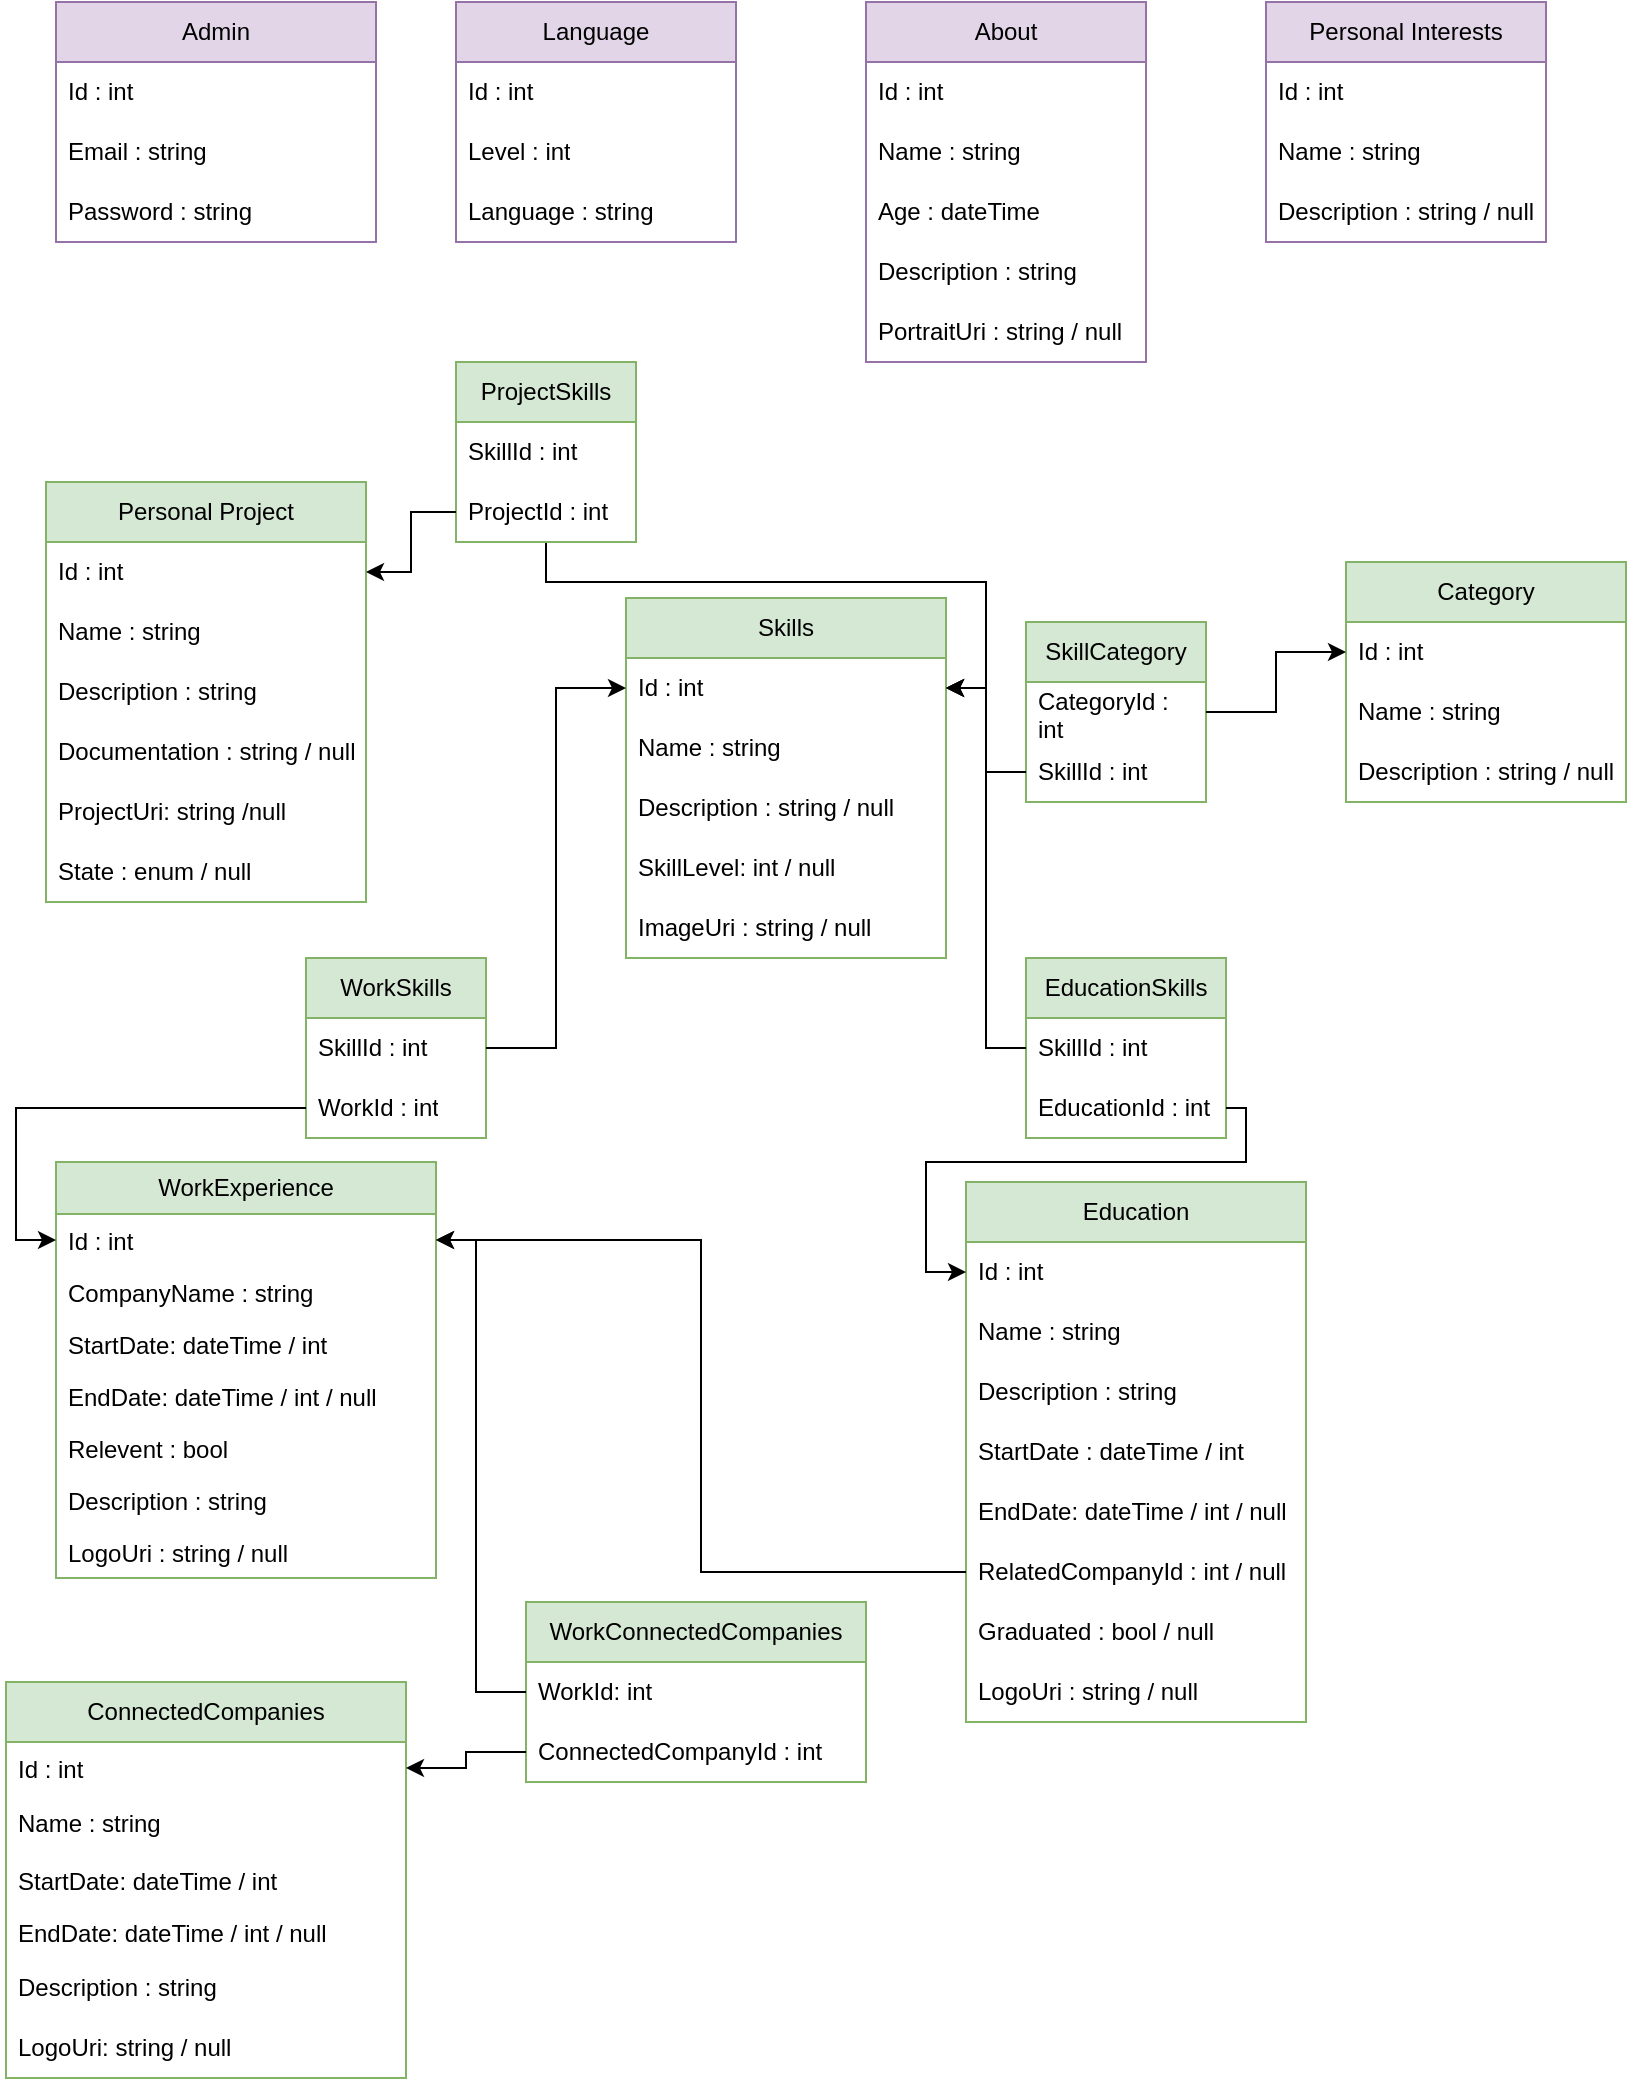 <mxfile version="24.3.0" type="github">
  <diagram name="Page-1" id="9mkFSTUzznH25_XKm-JT">
    <mxGraphModel dx="934" dy="496" grid="1" gridSize="10" guides="1" tooltips="1" connect="1" arrows="1" fold="1" page="1" pageScale="1" pageWidth="850" pageHeight="1100" math="0" shadow="0">
      <root>
        <mxCell id="0" />
        <mxCell id="1" parent="0" />
        <mxCell id="yljysEGKnH6cfGcd8ltv-1" value="Admin" style="swimlane;fontStyle=0;childLayout=stackLayout;horizontal=1;startSize=30;horizontalStack=0;resizeParent=1;resizeParentMax=0;resizeLast=0;collapsible=1;marginBottom=0;whiteSpace=wrap;html=1;fillColor=#e1d5e7;strokeColor=#9673a6;" vertex="1" parent="1">
          <mxGeometry x="35" y="40" width="160" height="120" as="geometry" />
        </mxCell>
        <mxCell id="yljysEGKnH6cfGcd8ltv-2" value="Id : int" style="text;strokeColor=none;fillColor=none;align=left;verticalAlign=middle;spacingLeft=4;spacingRight=4;overflow=hidden;points=[[0,0.5],[1,0.5]];portConstraint=eastwest;rotatable=0;whiteSpace=wrap;html=1;" vertex="1" parent="yljysEGKnH6cfGcd8ltv-1">
          <mxGeometry y="30" width="160" height="30" as="geometry" />
        </mxCell>
        <mxCell id="yljysEGKnH6cfGcd8ltv-3" value="Email : string " style="text;strokeColor=none;fillColor=none;align=left;verticalAlign=middle;spacingLeft=4;spacingRight=4;overflow=hidden;points=[[0,0.5],[1,0.5]];portConstraint=eastwest;rotatable=0;whiteSpace=wrap;html=1;" vertex="1" parent="yljysEGKnH6cfGcd8ltv-1">
          <mxGeometry y="60" width="160" height="30" as="geometry" />
        </mxCell>
        <mxCell id="yljysEGKnH6cfGcd8ltv-4" value="Password : string" style="text;strokeColor=none;fillColor=none;align=left;verticalAlign=middle;spacingLeft=4;spacingRight=4;overflow=hidden;points=[[0,0.5],[1,0.5]];portConstraint=eastwest;rotatable=0;whiteSpace=wrap;html=1;" vertex="1" parent="yljysEGKnH6cfGcd8ltv-1">
          <mxGeometry y="90" width="160" height="30" as="geometry" />
        </mxCell>
        <mxCell id="yljysEGKnH6cfGcd8ltv-8" value="WorkExperience" style="swimlane;fontStyle=0;childLayout=stackLayout;horizontal=1;startSize=26;fillColor=#d5e8d4;horizontalStack=0;resizeParent=1;resizeParentMax=0;resizeLast=0;collapsible=1;marginBottom=0;whiteSpace=wrap;html=1;strokeColor=#82b366;" vertex="1" parent="1">
          <mxGeometry x="35" y="620" width="190" height="208" as="geometry" />
        </mxCell>
        <mxCell id="yljysEGKnH6cfGcd8ltv-9" value="Id : int" style="text;strokeColor=none;fillColor=none;align=left;verticalAlign=top;spacingLeft=4;spacingRight=4;overflow=hidden;rotatable=0;points=[[0,0.5],[1,0.5]];portConstraint=eastwest;whiteSpace=wrap;html=1;" vertex="1" parent="yljysEGKnH6cfGcd8ltv-8">
          <mxGeometry y="26" width="190" height="26" as="geometry" />
        </mxCell>
        <mxCell id="yljysEGKnH6cfGcd8ltv-10" value="CompanyName : string" style="text;strokeColor=none;fillColor=none;align=left;verticalAlign=top;spacingLeft=4;spacingRight=4;overflow=hidden;rotatable=0;points=[[0,0.5],[1,0.5]];portConstraint=eastwest;whiteSpace=wrap;html=1;" vertex="1" parent="yljysEGKnH6cfGcd8ltv-8">
          <mxGeometry y="52" width="190" height="26" as="geometry" />
        </mxCell>
        <mxCell id="yljysEGKnH6cfGcd8ltv-11" value="StartDate: dateTime / int" style="text;strokeColor=none;fillColor=none;align=left;verticalAlign=top;spacingLeft=4;spacingRight=4;overflow=hidden;rotatable=0;points=[[0,0.5],[1,0.5]];portConstraint=eastwest;whiteSpace=wrap;html=1;" vertex="1" parent="yljysEGKnH6cfGcd8ltv-8">
          <mxGeometry y="78" width="190" height="26" as="geometry" />
        </mxCell>
        <mxCell id="yljysEGKnH6cfGcd8ltv-12" value="EndDate: dateTime / int / null" style="text;strokeColor=none;fillColor=none;align=left;verticalAlign=top;spacingLeft=4;spacingRight=4;overflow=hidden;rotatable=0;points=[[0,0.5],[1,0.5]];portConstraint=eastwest;whiteSpace=wrap;html=1;" vertex="1" parent="yljysEGKnH6cfGcd8ltv-8">
          <mxGeometry y="104" width="190" height="26" as="geometry" />
        </mxCell>
        <mxCell id="yljysEGKnH6cfGcd8ltv-13" value="Relevent : bool" style="text;align=left;verticalAlign=top;spacingLeft=4;spacingRight=4;overflow=hidden;rotatable=0;points=[[0,0.5],[1,0.5]];portConstraint=eastwest;whiteSpace=wrap;html=1;" vertex="1" parent="yljysEGKnH6cfGcd8ltv-8">
          <mxGeometry y="130" width="190" height="26" as="geometry" />
        </mxCell>
        <mxCell id="yljysEGKnH6cfGcd8ltv-15" value="Description : string" style="text;strokeColor=none;fillColor=none;align=left;verticalAlign=top;spacingLeft=4;spacingRight=4;overflow=hidden;rotatable=0;points=[[0,0.5],[1,0.5]];portConstraint=eastwest;whiteSpace=wrap;html=1;" vertex="1" parent="yljysEGKnH6cfGcd8ltv-8">
          <mxGeometry y="156" width="190" height="26" as="geometry" />
        </mxCell>
        <mxCell id="yljysEGKnH6cfGcd8ltv-16" value="LogoUri : string / null" style="text;strokeColor=none;fillColor=none;align=left;verticalAlign=top;spacingLeft=4;spacingRight=4;overflow=hidden;rotatable=0;points=[[0,0.5],[1,0.5]];portConstraint=eastwest;whiteSpace=wrap;html=1;" vertex="1" parent="yljysEGKnH6cfGcd8ltv-8">
          <mxGeometry y="182" width="190" height="26" as="geometry" />
        </mxCell>
        <mxCell id="yljysEGKnH6cfGcd8ltv-17" value="ConnectedCompanies" style="swimlane;fontStyle=0;childLayout=stackLayout;horizontal=1;startSize=30;horizontalStack=0;resizeParent=1;resizeParentMax=0;resizeLast=0;collapsible=1;marginBottom=0;whiteSpace=wrap;html=1;fillColor=#d5e8d4;strokeColor=#82b366;" vertex="1" parent="1">
          <mxGeometry x="10" y="880" width="200" height="198" as="geometry" />
        </mxCell>
        <mxCell id="yljysEGKnH6cfGcd8ltv-18" value="Id : int" style="text;strokeColor=none;fillColor=none;align=left;verticalAlign=top;spacingLeft=4;spacingRight=4;overflow=hidden;rotatable=0;points=[[0,0.5],[1,0.5]];portConstraint=eastwest;whiteSpace=wrap;html=1;" vertex="1" parent="yljysEGKnH6cfGcd8ltv-17">
          <mxGeometry y="30" width="200" height="26" as="geometry" />
        </mxCell>
        <mxCell id="yljysEGKnH6cfGcd8ltv-19" value="Name : string" style="text;strokeColor=none;fillColor=none;align=left;verticalAlign=middle;spacingLeft=4;spacingRight=4;overflow=hidden;points=[[0,0.5],[1,0.5]];portConstraint=eastwest;rotatable=0;whiteSpace=wrap;html=1;" vertex="1" parent="yljysEGKnH6cfGcd8ltv-17">
          <mxGeometry y="56" width="200" height="30" as="geometry" />
        </mxCell>
        <mxCell id="yljysEGKnH6cfGcd8ltv-20" value="StartDate: dateTime / int" style="text;strokeColor=none;fillColor=none;align=left;verticalAlign=top;spacingLeft=4;spacingRight=4;overflow=hidden;rotatable=0;points=[[0,0.5],[1,0.5]];portConstraint=eastwest;whiteSpace=wrap;html=1;" vertex="1" parent="yljysEGKnH6cfGcd8ltv-17">
          <mxGeometry y="86" width="200" height="26" as="geometry" />
        </mxCell>
        <mxCell id="yljysEGKnH6cfGcd8ltv-21" value="EndDate: dateTime / int / null" style="text;strokeColor=none;fillColor=none;align=left;verticalAlign=top;spacingLeft=4;spacingRight=4;overflow=hidden;rotatable=0;points=[[0,0.5],[1,0.5]];portConstraint=eastwest;whiteSpace=wrap;html=1;" vertex="1" parent="yljysEGKnH6cfGcd8ltv-17">
          <mxGeometry y="112" width="200" height="26" as="geometry" />
        </mxCell>
        <mxCell id="yljysEGKnH6cfGcd8ltv-22" value="Description : string" style="text;strokeColor=none;fillColor=none;align=left;verticalAlign=middle;spacingLeft=4;spacingRight=4;overflow=hidden;points=[[0,0.5],[1,0.5]];portConstraint=eastwest;rotatable=0;whiteSpace=wrap;html=1;" vertex="1" parent="yljysEGKnH6cfGcd8ltv-17">
          <mxGeometry y="138" width="200" height="30" as="geometry" />
        </mxCell>
        <mxCell id="yljysEGKnH6cfGcd8ltv-23" value="LogoUri: string / null" style="text;strokeColor=none;fillColor=none;align=left;verticalAlign=middle;spacingLeft=4;spacingRight=4;overflow=hidden;points=[[0,0.5],[1,0.5]];portConstraint=eastwest;rotatable=0;whiteSpace=wrap;html=1;" vertex="1" parent="yljysEGKnH6cfGcd8ltv-17">
          <mxGeometry y="168" width="200" height="30" as="geometry" />
        </mxCell>
        <mxCell id="yljysEGKnH6cfGcd8ltv-27" value="Skills" style="swimlane;fontStyle=0;childLayout=stackLayout;horizontal=1;startSize=30;horizontalStack=0;resizeParent=1;resizeParentMax=0;resizeLast=0;collapsible=1;marginBottom=0;whiteSpace=wrap;html=1;fillColor=#d5e8d4;strokeColor=#82b366;" vertex="1" parent="1">
          <mxGeometry x="320" y="338" width="160" height="180" as="geometry" />
        </mxCell>
        <mxCell id="yljysEGKnH6cfGcd8ltv-28" value="Id : int" style="text;strokeColor=none;fillColor=none;align=left;verticalAlign=middle;spacingLeft=4;spacingRight=4;overflow=hidden;points=[[0,0.5],[1,0.5]];portConstraint=eastwest;rotatable=0;whiteSpace=wrap;html=1;" vertex="1" parent="yljysEGKnH6cfGcd8ltv-27">
          <mxGeometry y="30" width="160" height="30" as="geometry" />
        </mxCell>
        <mxCell id="yljysEGKnH6cfGcd8ltv-29" value="Name : string" style="text;strokeColor=none;fillColor=none;align=left;verticalAlign=middle;spacingLeft=4;spacingRight=4;overflow=hidden;points=[[0,0.5],[1,0.5]];portConstraint=eastwest;rotatable=0;whiteSpace=wrap;html=1;" vertex="1" parent="yljysEGKnH6cfGcd8ltv-27">
          <mxGeometry y="60" width="160" height="30" as="geometry" />
        </mxCell>
        <mxCell id="yljysEGKnH6cfGcd8ltv-30" value="Description : string / null" style="text;strokeColor=none;fillColor=none;align=left;verticalAlign=middle;spacingLeft=4;spacingRight=4;overflow=hidden;points=[[0,0.5],[1,0.5]];portConstraint=eastwest;rotatable=0;whiteSpace=wrap;html=1;" vertex="1" parent="yljysEGKnH6cfGcd8ltv-27">
          <mxGeometry y="90" width="160" height="30" as="geometry" />
        </mxCell>
        <mxCell id="yljysEGKnH6cfGcd8ltv-31" value="SkillLevel: int / null" style="text;strokeColor=none;fillColor=none;align=left;verticalAlign=middle;spacingLeft=4;spacingRight=4;overflow=hidden;points=[[0,0.5],[1,0.5]];portConstraint=eastwest;rotatable=0;whiteSpace=wrap;html=1;" vertex="1" parent="yljysEGKnH6cfGcd8ltv-27">
          <mxGeometry y="120" width="160" height="30" as="geometry" />
        </mxCell>
        <mxCell id="yljysEGKnH6cfGcd8ltv-34" value="ImageUri : string / null" style="text;align=left;verticalAlign=middle;spacingLeft=4;spacingRight=4;overflow=hidden;points=[[0,0.5],[1,0.5]];portConstraint=eastwest;rotatable=0;whiteSpace=wrap;html=1;" vertex="1" parent="yljysEGKnH6cfGcd8ltv-27">
          <mxGeometry y="150" width="160" height="30" as="geometry" />
        </mxCell>
        <mxCell id="yljysEGKnH6cfGcd8ltv-44" value="Education" style="swimlane;fontStyle=0;childLayout=stackLayout;horizontal=1;startSize=30;horizontalStack=0;resizeParent=1;resizeParentMax=0;resizeLast=0;collapsible=1;marginBottom=0;whiteSpace=wrap;html=1;fillColor=#d5e8d4;strokeColor=#82b366;" vertex="1" parent="1">
          <mxGeometry x="490" y="630" width="170" height="270" as="geometry" />
        </mxCell>
        <mxCell id="yljysEGKnH6cfGcd8ltv-45" value="Id : int" style="text;strokeColor=none;fillColor=none;align=left;verticalAlign=middle;spacingLeft=4;spacingRight=4;overflow=hidden;points=[[0,0.5],[1,0.5]];portConstraint=eastwest;rotatable=0;whiteSpace=wrap;html=1;" vertex="1" parent="yljysEGKnH6cfGcd8ltv-44">
          <mxGeometry y="30" width="170" height="30" as="geometry" />
        </mxCell>
        <mxCell id="yljysEGKnH6cfGcd8ltv-46" value="Name : string" style="text;strokeColor=none;fillColor=none;align=left;verticalAlign=middle;spacingLeft=4;spacingRight=4;overflow=hidden;points=[[0,0.5],[1,0.5]];portConstraint=eastwest;rotatable=0;whiteSpace=wrap;html=1;" vertex="1" parent="yljysEGKnH6cfGcd8ltv-44">
          <mxGeometry y="60" width="170" height="30" as="geometry" />
        </mxCell>
        <mxCell id="yljysEGKnH6cfGcd8ltv-47" value="Description : string" style="text;strokeColor=none;fillColor=none;align=left;verticalAlign=middle;spacingLeft=4;spacingRight=4;overflow=hidden;points=[[0,0.5],[1,0.5]];portConstraint=eastwest;rotatable=0;whiteSpace=wrap;html=1;" vertex="1" parent="yljysEGKnH6cfGcd8ltv-44">
          <mxGeometry y="90" width="170" height="30" as="geometry" />
        </mxCell>
        <mxCell id="yljysEGKnH6cfGcd8ltv-48" value="StartDate : dateTime / int" style="text;strokeColor=none;fillColor=none;align=left;verticalAlign=middle;spacingLeft=4;spacingRight=4;overflow=hidden;points=[[0,0.5],[1,0.5]];portConstraint=eastwest;rotatable=0;whiteSpace=wrap;html=1;" vertex="1" parent="yljysEGKnH6cfGcd8ltv-44">
          <mxGeometry y="120" width="170" height="30" as="geometry" />
        </mxCell>
        <mxCell id="yljysEGKnH6cfGcd8ltv-49" value="EndDate: dateTime / int / null" style="text;strokeColor=none;fillColor=none;align=left;verticalAlign=middle;spacingLeft=4;spacingRight=4;overflow=hidden;points=[[0,0.5],[1,0.5]];portConstraint=eastwest;rotatable=0;whiteSpace=wrap;html=1;" vertex="1" parent="yljysEGKnH6cfGcd8ltv-44">
          <mxGeometry y="150" width="170" height="30" as="geometry" />
        </mxCell>
        <mxCell id="yljysEGKnH6cfGcd8ltv-50" value="RelatedCompanyId : int / null" style="text;strokeColor=none;fillColor=none;align=left;verticalAlign=middle;spacingLeft=4;spacingRight=4;overflow=hidden;points=[[0,0.5],[1,0.5]];portConstraint=eastwest;rotatable=0;whiteSpace=wrap;html=1;" vertex="1" parent="yljysEGKnH6cfGcd8ltv-44">
          <mxGeometry y="180" width="170" height="30" as="geometry" />
        </mxCell>
        <mxCell id="yljysEGKnH6cfGcd8ltv-51" value="Graduated : bool / null" style="text;align=left;verticalAlign=middle;spacingLeft=4;spacingRight=4;overflow=hidden;points=[[0,0.5],[1,0.5]];portConstraint=eastwest;rotatable=0;whiteSpace=wrap;html=1;" vertex="1" parent="yljysEGKnH6cfGcd8ltv-44">
          <mxGeometry y="210" width="170" height="30" as="geometry" />
        </mxCell>
        <mxCell id="yljysEGKnH6cfGcd8ltv-52" value="LogoUri : string / null" style="text;strokeColor=none;fillColor=none;align=left;verticalAlign=middle;spacingLeft=4;spacingRight=4;overflow=hidden;points=[[0,0.5],[1,0.5]];portConstraint=eastwest;rotatable=0;whiteSpace=wrap;html=1;" vertex="1" parent="yljysEGKnH6cfGcd8ltv-44">
          <mxGeometry y="240" width="170" height="30" as="geometry" />
        </mxCell>
        <mxCell id="yljysEGKnH6cfGcd8ltv-54" style="edgeStyle=orthogonalEdgeStyle;rounded=0;orthogonalLoop=1;jettySize=auto;html=1;entryX=1;entryY=0.5;entryDx=0;entryDy=0;" edge="1" parent="1" source="yljysEGKnH6cfGcd8ltv-50" target="yljysEGKnH6cfGcd8ltv-9">
          <mxGeometry relative="1" as="geometry" />
        </mxCell>
        <mxCell id="yljysEGKnH6cfGcd8ltv-55" value="About" style="swimlane;fontStyle=0;childLayout=stackLayout;horizontal=1;startSize=30;horizontalStack=0;resizeParent=1;resizeParentMax=0;resizeLast=0;collapsible=1;marginBottom=0;whiteSpace=wrap;html=1;fillColor=#e1d5e7;strokeColor=#9673a6;" vertex="1" parent="1">
          <mxGeometry x="440" y="40" width="140" height="180" as="geometry" />
        </mxCell>
        <mxCell id="yljysEGKnH6cfGcd8ltv-56" value="Id : int" style="text;strokeColor=none;fillColor=none;align=left;verticalAlign=middle;spacingLeft=4;spacingRight=4;overflow=hidden;points=[[0,0.5],[1,0.5]];portConstraint=eastwest;rotatable=0;whiteSpace=wrap;html=1;" vertex="1" parent="yljysEGKnH6cfGcd8ltv-55">
          <mxGeometry y="30" width="140" height="30" as="geometry" />
        </mxCell>
        <mxCell id="yljysEGKnH6cfGcd8ltv-57" value="Name : string" style="text;strokeColor=none;fillColor=none;align=left;verticalAlign=middle;spacingLeft=4;spacingRight=4;overflow=hidden;points=[[0,0.5],[1,0.5]];portConstraint=eastwest;rotatable=0;whiteSpace=wrap;html=1;" vertex="1" parent="yljysEGKnH6cfGcd8ltv-55">
          <mxGeometry y="60" width="140" height="30" as="geometry" />
        </mxCell>
        <mxCell id="yljysEGKnH6cfGcd8ltv-58" value="Age : dateTime" style="text;strokeColor=none;fillColor=none;align=left;verticalAlign=middle;spacingLeft=4;spacingRight=4;overflow=hidden;points=[[0,0.5],[1,0.5]];portConstraint=eastwest;rotatable=0;whiteSpace=wrap;html=1;" vertex="1" parent="yljysEGKnH6cfGcd8ltv-55">
          <mxGeometry y="90" width="140" height="30" as="geometry" />
        </mxCell>
        <mxCell id="yljysEGKnH6cfGcd8ltv-59" value="Description : string" style="text;strokeColor=none;fillColor=none;align=left;verticalAlign=middle;spacingLeft=4;spacingRight=4;overflow=hidden;points=[[0,0.5],[1,0.5]];portConstraint=eastwest;rotatable=0;whiteSpace=wrap;html=1;" vertex="1" parent="yljysEGKnH6cfGcd8ltv-55">
          <mxGeometry y="120" width="140" height="30" as="geometry" />
        </mxCell>
        <mxCell id="yljysEGKnH6cfGcd8ltv-60" value="PortraitUri : string / null" style="text;strokeColor=none;fillColor=none;align=left;verticalAlign=middle;spacingLeft=4;spacingRight=4;overflow=hidden;points=[[0,0.5],[1,0.5]];portConstraint=eastwest;rotatable=0;whiteSpace=wrap;html=1;" vertex="1" parent="yljysEGKnH6cfGcd8ltv-55">
          <mxGeometry y="150" width="140" height="30" as="geometry" />
        </mxCell>
        <mxCell id="yljysEGKnH6cfGcd8ltv-67" value="Language" style="swimlane;fontStyle=0;childLayout=stackLayout;horizontal=1;startSize=30;horizontalStack=0;resizeParent=1;resizeParentMax=0;resizeLast=0;collapsible=1;marginBottom=0;whiteSpace=wrap;html=1;fillColor=#e1d5e7;strokeColor=#9673a6;" vertex="1" parent="1">
          <mxGeometry x="235" y="40" width="140" height="120" as="geometry" />
        </mxCell>
        <mxCell id="yljysEGKnH6cfGcd8ltv-68" value="Id : int" style="text;strokeColor=none;fillColor=none;align=left;verticalAlign=middle;spacingLeft=4;spacingRight=4;overflow=hidden;points=[[0,0.5],[1,0.5]];portConstraint=eastwest;rotatable=0;whiteSpace=wrap;html=1;" vertex="1" parent="yljysEGKnH6cfGcd8ltv-67">
          <mxGeometry y="30" width="140" height="30" as="geometry" />
        </mxCell>
        <mxCell id="yljysEGKnH6cfGcd8ltv-70" value="Level : int" style="text;strokeColor=none;fillColor=none;align=left;verticalAlign=middle;spacingLeft=4;spacingRight=4;overflow=hidden;points=[[0,0.5],[1,0.5]];portConstraint=eastwest;rotatable=0;whiteSpace=wrap;html=1;" vertex="1" parent="yljysEGKnH6cfGcd8ltv-67">
          <mxGeometry y="60" width="140" height="30" as="geometry" />
        </mxCell>
        <mxCell id="yljysEGKnH6cfGcd8ltv-69" value="Language : string " style="text;strokeColor=none;fillColor=none;align=left;verticalAlign=middle;spacingLeft=4;spacingRight=4;overflow=hidden;points=[[0,0.5],[1,0.5]];portConstraint=eastwest;rotatable=0;whiteSpace=wrap;html=1;" vertex="1" parent="yljysEGKnH6cfGcd8ltv-67">
          <mxGeometry y="90" width="140" height="30" as="geometry" />
        </mxCell>
        <mxCell id="yljysEGKnH6cfGcd8ltv-71" value="Personal Interests" style="swimlane;fontStyle=0;childLayout=stackLayout;horizontal=1;startSize=30;horizontalStack=0;resizeParent=1;resizeParentMax=0;resizeLast=0;collapsible=1;marginBottom=0;whiteSpace=wrap;html=1;fillColor=#e1d5e7;strokeColor=#9673a6;" vertex="1" parent="1">
          <mxGeometry x="640" y="40" width="140" height="120" as="geometry" />
        </mxCell>
        <mxCell id="yljysEGKnH6cfGcd8ltv-72" value="Id : int" style="text;strokeColor=none;fillColor=none;align=left;verticalAlign=middle;spacingLeft=4;spacingRight=4;overflow=hidden;points=[[0,0.5],[1,0.5]];portConstraint=eastwest;rotatable=0;whiteSpace=wrap;html=1;" vertex="1" parent="yljysEGKnH6cfGcd8ltv-71">
          <mxGeometry y="30" width="140" height="30" as="geometry" />
        </mxCell>
        <mxCell id="yljysEGKnH6cfGcd8ltv-73" value="Name : string" style="text;strokeColor=none;fillColor=none;align=left;verticalAlign=middle;spacingLeft=4;spacingRight=4;overflow=hidden;points=[[0,0.5],[1,0.5]];portConstraint=eastwest;rotatable=0;whiteSpace=wrap;html=1;" vertex="1" parent="yljysEGKnH6cfGcd8ltv-71">
          <mxGeometry y="60" width="140" height="30" as="geometry" />
        </mxCell>
        <mxCell id="yljysEGKnH6cfGcd8ltv-74" value="Description : string / null" style="text;strokeColor=none;fillColor=none;align=left;verticalAlign=middle;spacingLeft=4;spacingRight=4;overflow=hidden;points=[[0,0.5],[1,0.5]];portConstraint=eastwest;rotatable=0;whiteSpace=wrap;html=1;" vertex="1" parent="yljysEGKnH6cfGcd8ltv-71">
          <mxGeometry y="90" width="140" height="30" as="geometry" />
        </mxCell>
        <mxCell id="yljysEGKnH6cfGcd8ltv-75" value="Personal Project" style="swimlane;fontStyle=0;childLayout=stackLayout;horizontal=1;startSize=30;horizontalStack=0;resizeParent=1;resizeParentMax=0;resizeLast=0;collapsible=1;marginBottom=0;whiteSpace=wrap;html=1;fillColor=#d5e8d4;strokeColor=#82b366;shadow=0;" vertex="1" parent="1">
          <mxGeometry x="30" y="280" width="160" height="210" as="geometry" />
        </mxCell>
        <mxCell id="yljysEGKnH6cfGcd8ltv-76" value="Id : int" style="text;strokeColor=none;fillColor=none;align=left;verticalAlign=middle;spacingLeft=4;spacingRight=4;overflow=hidden;points=[[0,0.5],[1,0.5]];portConstraint=eastwest;rotatable=0;whiteSpace=wrap;html=1;" vertex="1" parent="yljysEGKnH6cfGcd8ltv-75">
          <mxGeometry y="30" width="160" height="30" as="geometry" />
        </mxCell>
        <mxCell id="yljysEGKnH6cfGcd8ltv-77" value="Name : string&lt;span style=&quot;white-space: pre;&quot;&gt;&#x9;&lt;/span&gt;" style="text;strokeColor=none;fillColor=none;align=left;verticalAlign=middle;spacingLeft=4;spacingRight=4;overflow=hidden;points=[[0,0.5],[1,0.5]];portConstraint=eastwest;rotatable=0;whiteSpace=wrap;html=1;" vertex="1" parent="yljysEGKnH6cfGcd8ltv-75">
          <mxGeometry y="60" width="160" height="30" as="geometry" />
        </mxCell>
        <mxCell id="yljysEGKnH6cfGcd8ltv-78" value="Description : string" style="text;strokeColor=none;fillColor=none;align=left;verticalAlign=middle;spacingLeft=4;spacingRight=4;overflow=hidden;points=[[0,0.5],[1,0.5]];portConstraint=eastwest;rotatable=0;whiteSpace=wrap;html=1;" vertex="1" parent="yljysEGKnH6cfGcd8ltv-75">
          <mxGeometry y="90" width="160" height="30" as="geometry" />
        </mxCell>
        <mxCell id="yljysEGKnH6cfGcd8ltv-79" value="Documentation : string / null" style="text;align=left;verticalAlign=middle;spacingLeft=4;spacingRight=4;overflow=hidden;points=[[0,0.5],[1,0.5]];portConstraint=eastwest;rotatable=0;whiteSpace=wrap;html=1;" vertex="1" parent="yljysEGKnH6cfGcd8ltv-75">
          <mxGeometry y="120" width="160" height="30" as="geometry" />
        </mxCell>
        <mxCell id="yljysEGKnH6cfGcd8ltv-80" value="ProjectUri: string /null" style="text;strokeColor=none;fillColor=none;align=left;verticalAlign=middle;spacingLeft=4;spacingRight=4;overflow=hidden;points=[[0,0.5],[1,0.5]];portConstraint=eastwest;rotatable=0;whiteSpace=wrap;html=1;" vertex="1" parent="yljysEGKnH6cfGcd8ltv-75">
          <mxGeometry y="150" width="160" height="30" as="geometry" />
        </mxCell>
        <mxCell id="yljysEGKnH6cfGcd8ltv-81" value="State : enum / null" style="text;align=left;verticalAlign=middle;spacingLeft=4;spacingRight=4;overflow=hidden;points=[[0,0.5],[1,0.5]];portConstraint=eastwest;rotatable=0;whiteSpace=wrap;html=1;" vertex="1" parent="yljysEGKnH6cfGcd8ltv-75">
          <mxGeometry y="180" width="160" height="30" as="geometry" />
        </mxCell>
        <mxCell id="yljysEGKnH6cfGcd8ltv-103" style="edgeStyle=orthogonalEdgeStyle;rounded=0;orthogonalLoop=1;jettySize=auto;html=1;entryX=1;entryY=0.5;entryDx=0;entryDy=0;" edge="1" parent="1" source="yljysEGKnH6cfGcd8ltv-99" target="yljysEGKnH6cfGcd8ltv-28">
          <mxGeometry relative="1" as="geometry">
            <Array as="points">
              <mxPoint x="280" y="330" />
              <mxPoint x="500" y="330" />
              <mxPoint x="500" y="383" />
            </Array>
          </mxGeometry>
        </mxCell>
        <mxCell id="yljysEGKnH6cfGcd8ltv-99" value="ProjectSkills" style="swimlane;fontStyle=0;childLayout=stackLayout;horizontal=1;startSize=30;horizontalStack=0;resizeParent=1;resizeParentMax=0;resizeLast=0;collapsible=1;marginBottom=0;whiteSpace=wrap;html=1;fillColor=#d5e8d4;strokeColor=#82b366;" vertex="1" parent="1">
          <mxGeometry x="235" y="220" width="90" height="90" as="geometry" />
        </mxCell>
        <mxCell id="yljysEGKnH6cfGcd8ltv-100" value="SkillId : int" style="text;strokeColor=none;fillColor=none;align=left;verticalAlign=middle;spacingLeft=4;spacingRight=4;overflow=hidden;points=[[0,0.5],[1,0.5]];portConstraint=eastwest;rotatable=0;whiteSpace=wrap;html=1;" vertex="1" parent="yljysEGKnH6cfGcd8ltv-99">
          <mxGeometry y="30" width="90" height="30" as="geometry" />
        </mxCell>
        <mxCell id="yljysEGKnH6cfGcd8ltv-101" value="ProjectId : int" style="text;strokeColor=none;fillColor=none;align=left;verticalAlign=middle;spacingLeft=4;spacingRight=4;overflow=hidden;points=[[0,0.5],[1,0.5]];portConstraint=eastwest;rotatable=0;whiteSpace=wrap;html=1;" vertex="1" parent="yljysEGKnH6cfGcd8ltv-99">
          <mxGeometry y="60" width="90" height="30" as="geometry" />
        </mxCell>
        <mxCell id="yljysEGKnH6cfGcd8ltv-104" style="edgeStyle=orthogonalEdgeStyle;rounded=0;orthogonalLoop=1;jettySize=auto;html=1;entryX=1;entryY=0.5;entryDx=0;entryDy=0;" edge="1" parent="1" source="yljysEGKnH6cfGcd8ltv-101" target="yljysEGKnH6cfGcd8ltv-76">
          <mxGeometry relative="1" as="geometry" />
        </mxCell>
        <mxCell id="yljysEGKnH6cfGcd8ltv-105" value="EducationSkills" style="swimlane;fontStyle=0;childLayout=stackLayout;horizontal=1;startSize=30;horizontalStack=0;resizeParent=1;resizeParentMax=0;resizeLast=0;collapsible=1;marginBottom=0;whiteSpace=wrap;html=1;fillColor=#d5e8d4;strokeColor=#82b366;" vertex="1" parent="1">
          <mxGeometry x="520" y="518" width="100" height="90" as="geometry" />
        </mxCell>
        <mxCell id="yljysEGKnH6cfGcd8ltv-106" value="SkillId : int" style="text;strokeColor=none;fillColor=none;align=left;verticalAlign=middle;spacingLeft=4;spacingRight=4;overflow=hidden;points=[[0,0.5],[1,0.5]];portConstraint=eastwest;rotatable=0;whiteSpace=wrap;html=1;" vertex="1" parent="yljysEGKnH6cfGcd8ltv-105">
          <mxGeometry y="30" width="100" height="30" as="geometry" />
        </mxCell>
        <mxCell id="yljysEGKnH6cfGcd8ltv-107" value="EducationId : int" style="text;strokeColor=none;fillColor=none;align=left;verticalAlign=middle;spacingLeft=4;spacingRight=4;overflow=hidden;points=[[0,0.5],[1,0.5]];portConstraint=eastwest;rotatable=0;whiteSpace=wrap;html=1;" vertex="1" parent="yljysEGKnH6cfGcd8ltv-105">
          <mxGeometry y="60" width="100" height="30" as="geometry" />
        </mxCell>
        <mxCell id="yljysEGKnH6cfGcd8ltv-108" style="edgeStyle=orthogonalEdgeStyle;rounded=0;orthogonalLoop=1;jettySize=auto;html=1;entryX=1;entryY=0.5;entryDx=0;entryDy=0;" edge="1" parent="1" source="yljysEGKnH6cfGcd8ltv-106" target="yljysEGKnH6cfGcd8ltv-28">
          <mxGeometry relative="1" as="geometry" />
        </mxCell>
        <mxCell id="yljysEGKnH6cfGcd8ltv-109" style="edgeStyle=orthogonalEdgeStyle;rounded=0;orthogonalLoop=1;jettySize=auto;html=1;entryX=0;entryY=0.5;entryDx=0;entryDy=0;" edge="1" parent="1" source="yljysEGKnH6cfGcd8ltv-107" target="yljysEGKnH6cfGcd8ltv-45">
          <mxGeometry relative="1" as="geometry">
            <Array as="points">
              <mxPoint x="630" y="593" />
              <mxPoint x="630" y="620" />
              <mxPoint x="470" y="620" />
              <mxPoint x="470" y="675" />
            </Array>
          </mxGeometry>
        </mxCell>
        <mxCell id="yljysEGKnH6cfGcd8ltv-113" value="WorkSkills" style="swimlane;fontStyle=0;childLayout=stackLayout;horizontal=1;startSize=30;horizontalStack=0;resizeParent=1;resizeParentMax=0;resizeLast=0;collapsible=1;marginBottom=0;whiteSpace=wrap;html=1;fillColor=#d5e8d4;strokeColor=#82b366;" vertex="1" parent="1">
          <mxGeometry x="160" y="518" width="90" height="90" as="geometry" />
        </mxCell>
        <mxCell id="yljysEGKnH6cfGcd8ltv-114" value="SkillId : int" style="text;strokeColor=none;fillColor=none;align=left;verticalAlign=middle;spacingLeft=4;spacingRight=4;overflow=hidden;points=[[0,0.5],[1,0.5]];portConstraint=eastwest;rotatable=0;whiteSpace=wrap;html=1;" vertex="1" parent="yljysEGKnH6cfGcd8ltv-113">
          <mxGeometry y="30" width="90" height="30" as="geometry" />
        </mxCell>
        <mxCell id="yljysEGKnH6cfGcd8ltv-115" value="WorkId : int" style="text;strokeColor=none;fillColor=none;align=left;verticalAlign=middle;spacingLeft=4;spacingRight=4;overflow=hidden;points=[[0,0.5],[1,0.5]];portConstraint=eastwest;rotatable=0;whiteSpace=wrap;html=1;" vertex="1" parent="yljysEGKnH6cfGcd8ltv-113">
          <mxGeometry y="60" width="90" height="30" as="geometry" />
        </mxCell>
        <mxCell id="yljysEGKnH6cfGcd8ltv-117" style="edgeStyle=orthogonalEdgeStyle;rounded=0;orthogonalLoop=1;jettySize=auto;html=1;entryX=0;entryY=0.5;entryDx=0;entryDy=0;" edge="1" parent="1" source="yljysEGKnH6cfGcd8ltv-115" target="yljysEGKnH6cfGcd8ltv-9">
          <mxGeometry relative="1" as="geometry" />
        </mxCell>
        <mxCell id="yljysEGKnH6cfGcd8ltv-119" value="WorkConnectedCompanies" style="swimlane;fontStyle=0;childLayout=stackLayout;horizontal=1;startSize=30;horizontalStack=0;resizeParent=1;resizeParentMax=0;resizeLast=0;collapsible=1;marginBottom=0;whiteSpace=wrap;html=1;fillColor=#d5e8d4;strokeColor=#82b366;" vertex="1" parent="1">
          <mxGeometry x="270" y="840" width="170" height="90" as="geometry" />
        </mxCell>
        <mxCell id="yljysEGKnH6cfGcd8ltv-120" value="WorkId: int" style="text;strokeColor=none;fillColor=none;align=left;verticalAlign=middle;spacingLeft=4;spacingRight=4;overflow=hidden;points=[[0,0.5],[1,0.5]];portConstraint=eastwest;rotatable=0;whiteSpace=wrap;html=1;" vertex="1" parent="yljysEGKnH6cfGcd8ltv-119">
          <mxGeometry y="30" width="170" height="30" as="geometry" />
        </mxCell>
        <mxCell id="yljysEGKnH6cfGcd8ltv-121" value="ConnectedCompanyId : int" style="text;strokeColor=none;fillColor=none;align=left;verticalAlign=middle;spacingLeft=4;spacingRight=4;overflow=hidden;points=[[0,0.5],[1,0.5]];portConstraint=eastwest;rotatable=0;whiteSpace=wrap;html=1;" vertex="1" parent="yljysEGKnH6cfGcd8ltv-119">
          <mxGeometry y="60" width="170" height="30" as="geometry" />
        </mxCell>
        <mxCell id="yljysEGKnH6cfGcd8ltv-122" style="edgeStyle=orthogonalEdgeStyle;rounded=0;orthogonalLoop=1;jettySize=auto;html=1;entryX=0;entryY=0.5;entryDx=0;entryDy=0;" edge="1" parent="1" source="yljysEGKnH6cfGcd8ltv-114" target="yljysEGKnH6cfGcd8ltv-28">
          <mxGeometry relative="1" as="geometry" />
        </mxCell>
        <mxCell id="yljysEGKnH6cfGcd8ltv-123" style="edgeStyle=orthogonalEdgeStyle;rounded=0;orthogonalLoop=1;jettySize=auto;html=1;entryX=1;entryY=0.5;entryDx=0;entryDy=0;" edge="1" parent="1" source="yljysEGKnH6cfGcd8ltv-121" target="yljysEGKnH6cfGcd8ltv-18">
          <mxGeometry relative="1" as="geometry" />
        </mxCell>
        <mxCell id="yljysEGKnH6cfGcd8ltv-125" style="edgeStyle=orthogonalEdgeStyle;rounded=0;orthogonalLoop=1;jettySize=auto;html=1;entryX=1;entryY=0.5;entryDx=0;entryDy=0;" edge="1" parent="1" source="yljysEGKnH6cfGcd8ltv-120" target="yljysEGKnH6cfGcd8ltv-9">
          <mxGeometry relative="1" as="geometry">
            <Array as="points">
              <mxPoint x="245" y="885" />
              <mxPoint x="245" y="659" />
            </Array>
          </mxGeometry>
        </mxCell>
        <mxCell id="yljysEGKnH6cfGcd8ltv-127" value="Category" style="swimlane;fontStyle=0;childLayout=stackLayout;horizontal=1;startSize=30;horizontalStack=0;resizeParent=1;resizeParentMax=0;resizeLast=0;collapsible=1;marginBottom=0;whiteSpace=wrap;html=1;fillColor=#d5e8d4;strokeColor=#82b366;" vertex="1" parent="1">
          <mxGeometry x="680" y="320" width="140" height="120" as="geometry" />
        </mxCell>
        <mxCell id="yljysEGKnH6cfGcd8ltv-130" value="Id : int" style="text;strokeColor=none;fillColor=none;align=left;verticalAlign=middle;spacingLeft=4;spacingRight=4;overflow=hidden;points=[[0,0.5],[1,0.5]];portConstraint=eastwest;rotatable=0;whiteSpace=wrap;html=1;" vertex="1" parent="yljysEGKnH6cfGcd8ltv-127">
          <mxGeometry y="30" width="140" height="30" as="geometry" />
        </mxCell>
        <mxCell id="yljysEGKnH6cfGcd8ltv-128" value="Name : string" style="text;strokeColor=none;fillColor=none;align=left;verticalAlign=middle;spacingLeft=4;spacingRight=4;overflow=hidden;points=[[0,0.5],[1,0.5]];portConstraint=eastwest;rotatable=0;whiteSpace=wrap;html=1;" vertex="1" parent="yljysEGKnH6cfGcd8ltv-127">
          <mxGeometry y="60" width="140" height="30" as="geometry" />
        </mxCell>
        <mxCell id="yljysEGKnH6cfGcd8ltv-129" value="Description : string / null" style="text;strokeColor=none;fillColor=none;align=left;verticalAlign=middle;spacingLeft=4;spacingRight=4;overflow=hidden;points=[[0,0.5],[1,0.5]];portConstraint=eastwest;rotatable=0;whiteSpace=wrap;html=1;" vertex="1" parent="yljysEGKnH6cfGcd8ltv-127">
          <mxGeometry y="90" width="140" height="30" as="geometry" />
        </mxCell>
        <mxCell id="yljysEGKnH6cfGcd8ltv-131" value="SkillCategory" style="swimlane;fontStyle=0;childLayout=stackLayout;horizontal=1;startSize=30;horizontalStack=0;resizeParent=1;resizeParentMax=0;resizeLast=0;collapsible=1;marginBottom=0;whiteSpace=wrap;html=1;fillColor=#d5e8d4;strokeColor=#82b366;" vertex="1" parent="1">
          <mxGeometry x="520" y="350" width="90" height="90" as="geometry" />
        </mxCell>
        <mxCell id="yljysEGKnH6cfGcd8ltv-132" value="CategoryId : int" style="text;strokeColor=none;fillColor=none;align=left;verticalAlign=middle;spacingLeft=4;spacingRight=4;overflow=hidden;points=[[0,0.5],[1,0.5]];portConstraint=eastwest;rotatable=0;whiteSpace=wrap;html=1;" vertex="1" parent="yljysEGKnH6cfGcd8ltv-131">
          <mxGeometry y="30" width="90" height="30" as="geometry" />
        </mxCell>
        <mxCell id="yljysEGKnH6cfGcd8ltv-133" value="SkillId : int" style="text;strokeColor=none;fillColor=none;align=left;verticalAlign=middle;spacingLeft=4;spacingRight=4;overflow=hidden;points=[[0,0.5],[1,0.5]];portConstraint=eastwest;rotatable=0;whiteSpace=wrap;html=1;" vertex="1" parent="yljysEGKnH6cfGcd8ltv-131">
          <mxGeometry y="60" width="90" height="30" as="geometry" />
        </mxCell>
        <mxCell id="yljysEGKnH6cfGcd8ltv-134" style="edgeStyle=orthogonalEdgeStyle;rounded=0;orthogonalLoop=1;jettySize=auto;html=1;entryX=0;entryY=0.5;entryDx=0;entryDy=0;" edge="1" parent="1" source="yljysEGKnH6cfGcd8ltv-132" target="yljysEGKnH6cfGcd8ltv-130">
          <mxGeometry relative="1" as="geometry" />
        </mxCell>
        <mxCell id="yljysEGKnH6cfGcd8ltv-135" style="edgeStyle=orthogonalEdgeStyle;rounded=0;orthogonalLoop=1;jettySize=auto;html=1;entryX=1;entryY=0.5;entryDx=0;entryDy=0;" edge="1" parent="1" source="yljysEGKnH6cfGcd8ltv-133" target="yljysEGKnH6cfGcd8ltv-28">
          <mxGeometry relative="1" as="geometry" />
        </mxCell>
      </root>
    </mxGraphModel>
  </diagram>
</mxfile>
